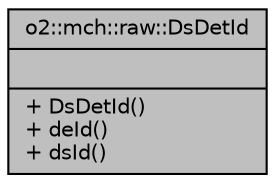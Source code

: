 digraph "o2::mch::raw::DsDetId"
{
 // INTERACTIVE_SVG=YES
  bgcolor="transparent";
  edge [fontname="Helvetica",fontsize="10",labelfontname="Helvetica",labelfontsize="10"];
  node [fontname="Helvetica",fontsize="10",shape=record];
  Node1 [label="{o2::mch::raw::DsDetId\n||+ DsDetId()\l+ deId()\l+ dsId()\l}",height=0.2,width=0.4,color="black", fillcolor="grey75", style="filled", fontcolor="black"];
}
